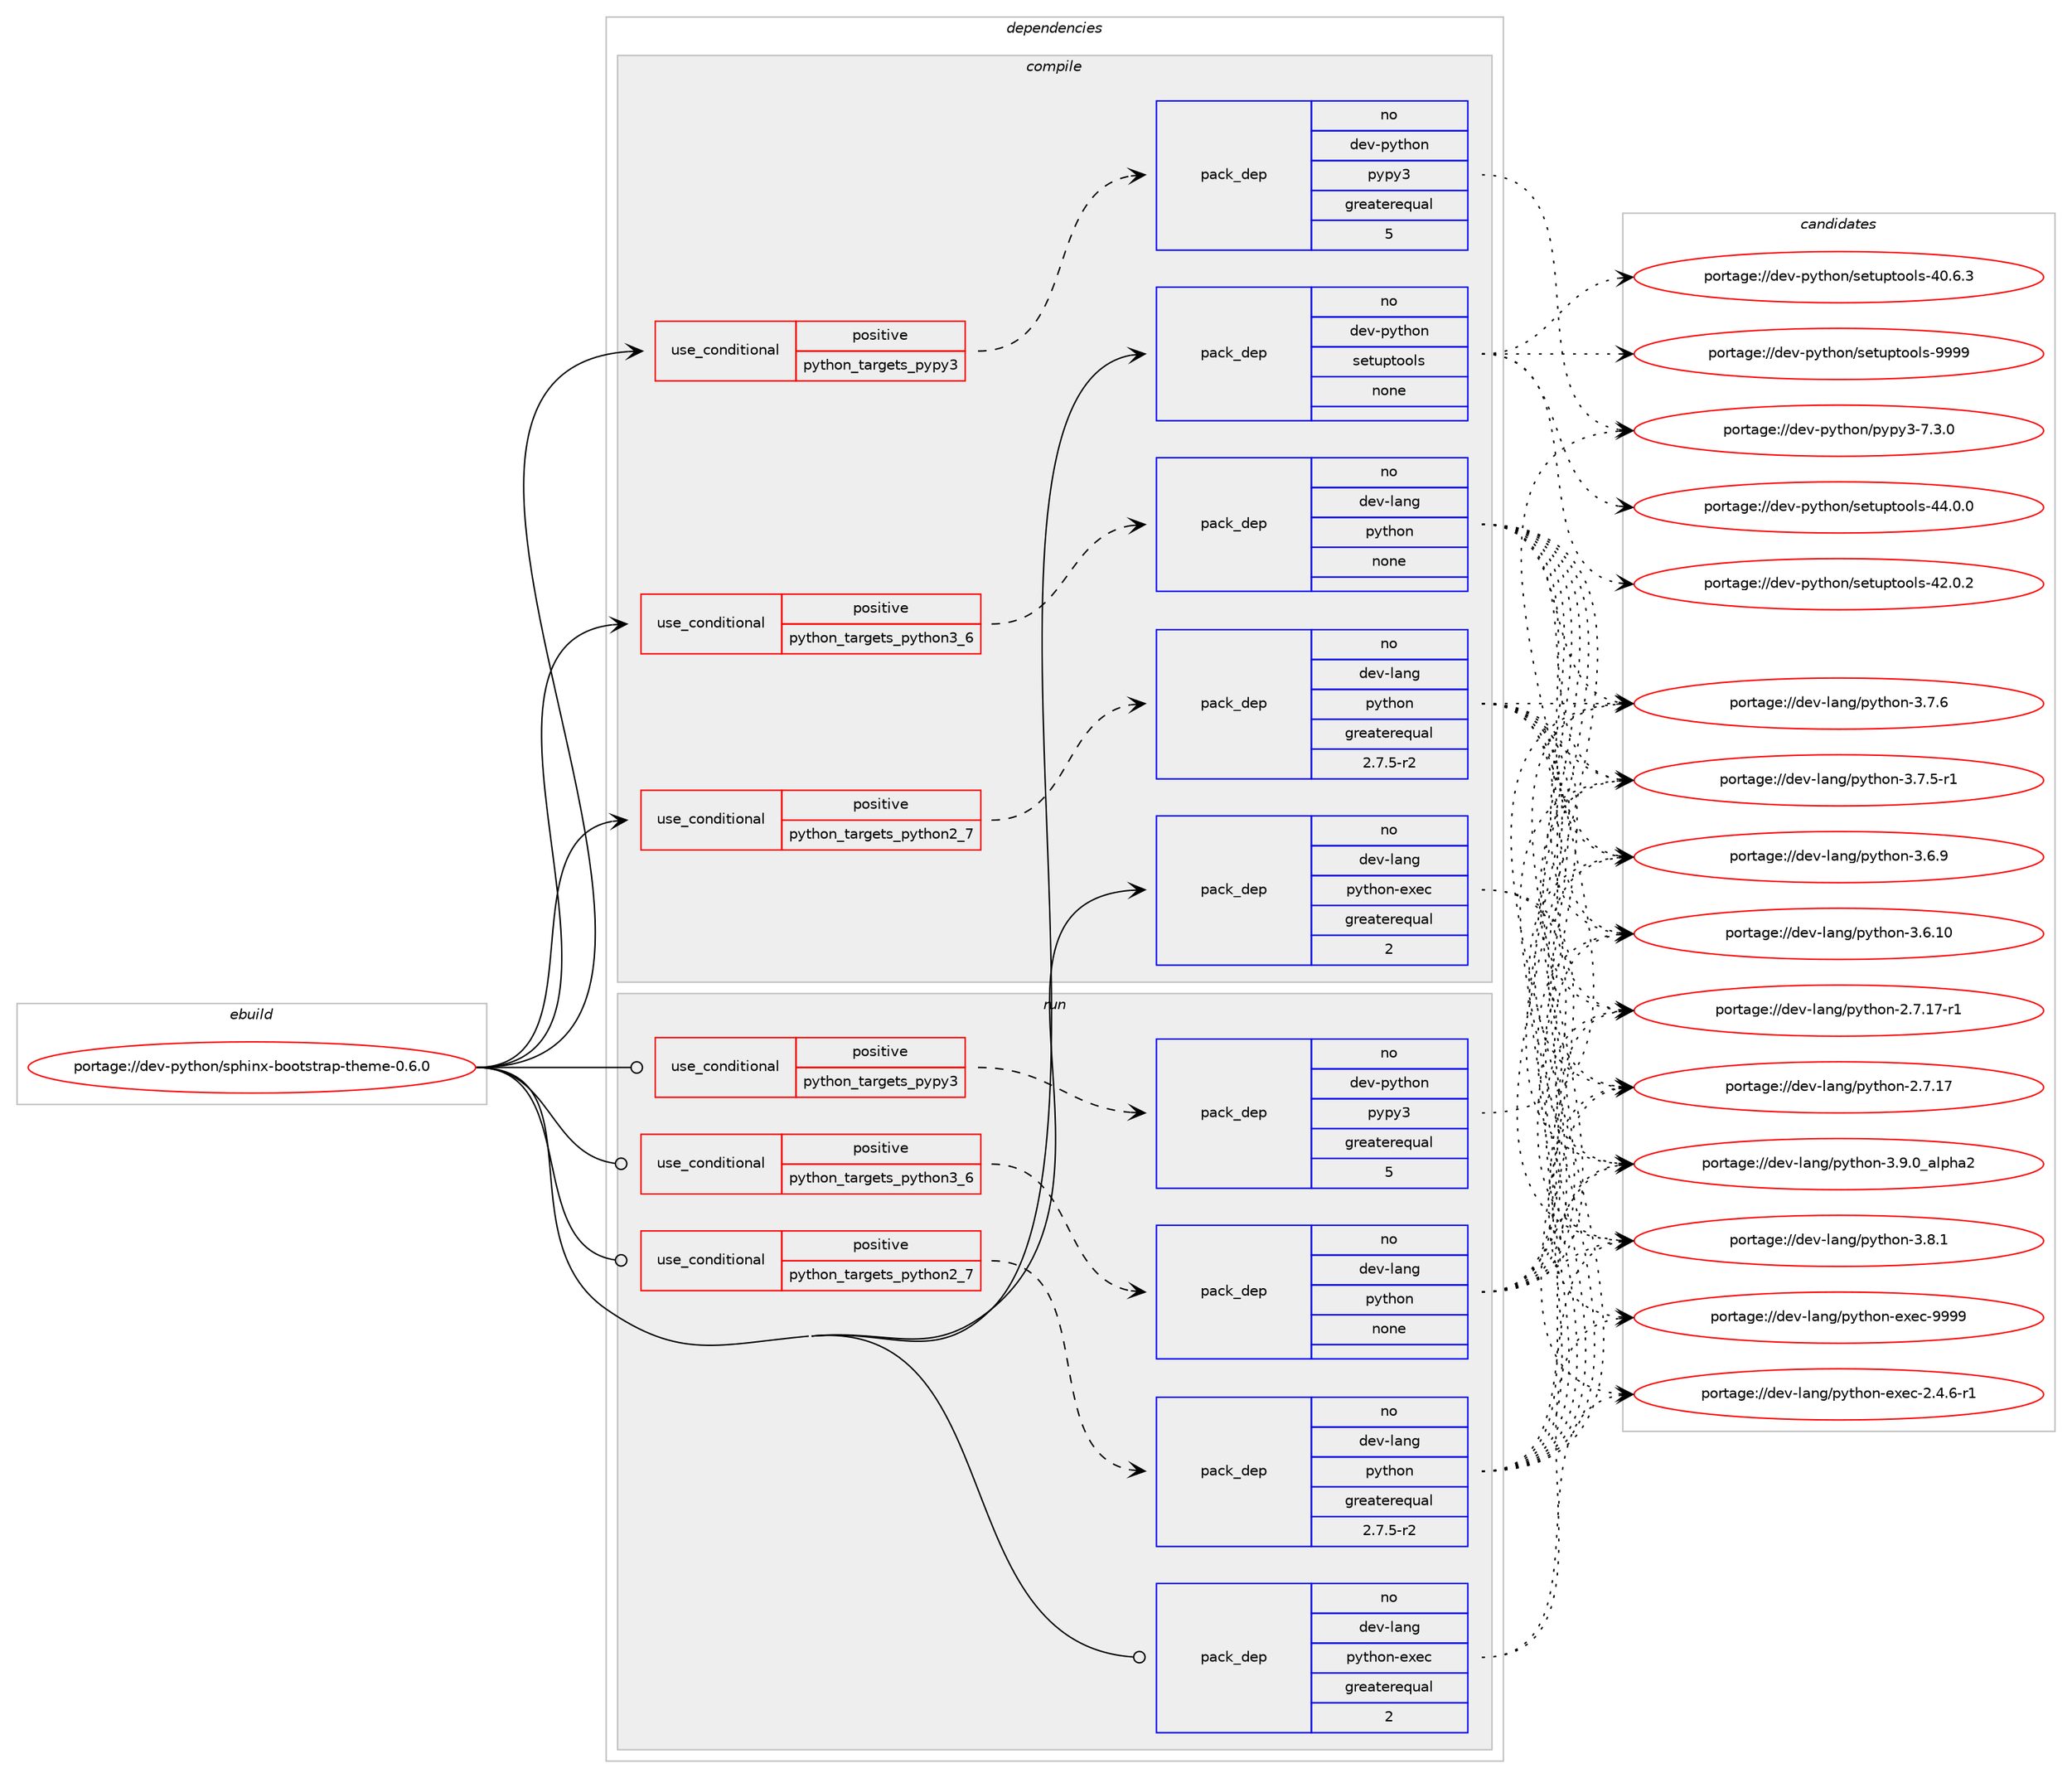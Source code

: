 digraph prolog {

# *************
# Graph options
# *************

newrank=true;
concentrate=true;
compound=true;
graph [rankdir=LR,fontname=Helvetica,fontsize=10,ranksep=1.5];#, ranksep=2.5, nodesep=0.2];
edge  [arrowhead=vee];
node  [fontname=Helvetica,fontsize=10];

# **********
# The ebuild
# **********

subgraph cluster_leftcol {
color=gray;
label=<<i>ebuild</i>>;
id [label="portage://dev-python/sphinx-bootstrap-theme-0.6.0", color=red, width=4, href="../dev-python/sphinx-bootstrap-theme-0.6.0.svg"];
}

# ****************
# The dependencies
# ****************

subgraph cluster_midcol {
color=gray;
label=<<i>dependencies</i>>;
subgraph cluster_compile {
fillcolor="#eeeeee";
style=filled;
label=<<i>compile</i>>;
subgraph cond105712 {
dependency425026 [label=<<TABLE BORDER="0" CELLBORDER="1" CELLSPACING="0" CELLPADDING="4"><TR><TD ROWSPAN="3" CELLPADDING="10">use_conditional</TD></TR><TR><TD>positive</TD></TR><TR><TD>python_targets_pypy3</TD></TR></TABLE>>, shape=none, color=red];
subgraph pack314416 {
dependency425027 [label=<<TABLE BORDER="0" CELLBORDER="1" CELLSPACING="0" CELLPADDING="4" WIDTH="220"><TR><TD ROWSPAN="6" CELLPADDING="30">pack_dep</TD></TR><TR><TD WIDTH="110">no</TD></TR><TR><TD>dev-python</TD></TR><TR><TD>pypy3</TD></TR><TR><TD>greaterequal</TD></TR><TR><TD>5</TD></TR></TABLE>>, shape=none, color=blue];
}
dependency425026:e -> dependency425027:w [weight=20,style="dashed",arrowhead="vee"];
}
id:e -> dependency425026:w [weight=20,style="solid",arrowhead="vee"];
subgraph cond105713 {
dependency425028 [label=<<TABLE BORDER="0" CELLBORDER="1" CELLSPACING="0" CELLPADDING="4"><TR><TD ROWSPAN="3" CELLPADDING="10">use_conditional</TD></TR><TR><TD>positive</TD></TR><TR><TD>python_targets_python2_7</TD></TR></TABLE>>, shape=none, color=red];
subgraph pack314417 {
dependency425029 [label=<<TABLE BORDER="0" CELLBORDER="1" CELLSPACING="0" CELLPADDING="4" WIDTH="220"><TR><TD ROWSPAN="6" CELLPADDING="30">pack_dep</TD></TR><TR><TD WIDTH="110">no</TD></TR><TR><TD>dev-lang</TD></TR><TR><TD>python</TD></TR><TR><TD>greaterequal</TD></TR><TR><TD>2.7.5-r2</TD></TR></TABLE>>, shape=none, color=blue];
}
dependency425028:e -> dependency425029:w [weight=20,style="dashed",arrowhead="vee"];
}
id:e -> dependency425028:w [weight=20,style="solid",arrowhead="vee"];
subgraph cond105714 {
dependency425030 [label=<<TABLE BORDER="0" CELLBORDER="1" CELLSPACING="0" CELLPADDING="4"><TR><TD ROWSPAN="3" CELLPADDING="10">use_conditional</TD></TR><TR><TD>positive</TD></TR><TR><TD>python_targets_python3_6</TD></TR></TABLE>>, shape=none, color=red];
subgraph pack314418 {
dependency425031 [label=<<TABLE BORDER="0" CELLBORDER="1" CELLSPACING="0" CELLPADDING="4" WIDTH="220"><TR><TD ROWSPAN="6" CELLPADDING="30">pack_dep</TD></TR><TR><TD WIDTH="110">no</TD></TR><TR><TD>dev-lang</TD></TR><TR><TD>python</TD></TR><TR><TD>none</TD></TR><TR><TD></TD></TR></TABLE>>, shape=none, color=blue];
}
dependency425030:e -> dependency425031:w [weight=20,style="dashed",arrowhead="vee"];
}
id:e -> dependency425030:w [weight=20,style="solid",arrowhead="vee"];
subgraph pack314419 {
dependency425032 [label=<<TABLE BORDER="0" CELLBORDER="1" CELLSPACING="0" CELLPADDING="4" WIDTH="220"><TR><TD ROWSPAN="6" CELLPADDING="30">pack_dep</TD></TR><TR><TD WIDTH="110">no</TD></TR><TR><TD>dev-lang</TD></TR><TR><TD>python-exec</TD></TR><TR><TD>greaterequal</TD></TR><TR><TD>2</TD></TR></TABLE>>, shape=none, color=blue];
}
id:e -> dependency425032:w [weight=20,style="solid",arrowhead="vee"];
subgraph pack314420 {
dependency425033 [label=<<TABLE BORDER="0" CELLBORDER="1" CELLSPACING="0" CELLPADDING="4" WIDTH="220"><TR><TD ROWSPAN="6" CELLPADDING="30">pack_dep</TD></TR><TR><TD WIDTH="110">no</TD></TR><TR><TD>dev-python</TD></TR><TR><TD>setuptools</TD></TR><TR><TD>none</TD></TR><TR><TD></TD></TR></TABLE>>, shape=none, color=blue];
}
id:e -> dependency425033:w [weight=20,style="solid",arrowhead="vee"];
}
subgraph cluster_compileandrun {
fillcolor="#eeeeee";
style=filled;
label=<<i>compile and run</i>>;
}
subgraph cluster_run {
fillcolor="#eeeeee";
style=filled;
label=<<i>run</i>>;
subgraph cond105715 {
dependency425034 [label=<<TABLE BORDER="0" CELLBORDER="1" CELLSPACING="0" CELLPADDING="4"><TR><TD ROWSPAN="3" CELLPADDING="10">use_conditional</TD></TR><TR><TD>positive</TD></TR><TR><TD>python_targets_pypy3</TD></TR></TABLE>>, shape=none, color=red];
subgraph pack314421 {
dependency425035 [label=<<TABLE BORDER="0" CELLBORDER="1" CELLSPACING="0" CELLPADDING="4" WIDTH="220"><TR><TD ROWSPAN="6" CELLPADDING="30">pack_dep</TD></TR><TR><TD WIDTH="110">no</TD></TR><TR><TD>dev-python</TD></TR><TR><TD>pypy3</TD></TR><TR><TD>greaterequal</TD></TR><TR><TD>5</TD></TR></TABLE>>, shape=none, color=blue];
}
dependency425034:e -> dependency425035:w [weight=20,style="dashed",arrowhead="vee"];
}
id:e -> dependency425034:w [weight=20,style="solid",arrowhead="odot"];
subgraph cond105716 {
dependency425036 [label=<<TABLE BORDER="0" CELLBORDER="1" CELLSPACING="0" CELLPADDING="4"><TR><TD ROWSPAN="3" CELLPADDING="10">use_conditional</TD></TR><TR><TD>positive</TD></TR><TR><TD>python_targets_python2_7</TD></TR></TABLE>>, shape=none, color=red];
subgraph pack314422 {
dependency425037 [label=<<TABLE BORDER="0" CELLBORDER="1" CELLSPACING="0" CELLPADDING="4" WIDTH="220"><TR><TD ROWSPAN="6" CELLPADDING="30">pack_dep</TD></TR><TR><TD WIDTH="110">no</TD></TR><TR><TD>dev-lang</TD></TR><TR><TD>python</TD></TR><TR><TD>greaterequal</TD></TR><TR><TD>2.7.5-r2</TD></TR></TABLE>>, shape=none, color=blue];
}
dependency425036:e -> dependency425037:w [weight=20,style="dashed",arrowhead="vee"];
}
id:e -> dependency425036:w [weight=20,style="solid",arrowhead="odot"];
subgraph cond105717 {
dependency425038 [label=<<TABLE BORDER="0" CELLBORDER="1" CELLSPACING="0" CELLPADDING="4"><TR><TD ROWSPAN="3" CELLPADDING="10">use_conditional</TD></TR><TR><TD>positive</TD></TR><TR><TD>python_targets_python3_6</TD></TR></TABLE>>, shape=none, color=red];
subgraph pack314423 {
dependency425039 [label=<<TABLE BORDER="0" CELLBORDER="1" CELLSPACING="0" CELLPADDING="4" WIDTH="220"><TR><TD ROWSPAN="6" CELLPADDING="30">pack_dep</TD></TR><TR><TD WIDTH="110">no</TD></TR><TR><TD>dev-lang</TD></TR><TR><TD>python</TD></TR><TR><TD>none</TD></TR><TR><TD></TD></TR></TABLE>>, shape=none, color=blue];
}
dependency425038:e -> dependency425039:w [weight=20,style="dashed",arrowhead="vee"];
}
id:e -> dependency425038:w [weight=20,style="solid",arrowhead="odot"];
subgraph pack314424 {
dependency425040 [label=<<TABLE BORDER="0" CELLBORDER="1" CELLSPACING="0" CELLPADDING="4" WIDTH="220"><TR><TD ROWSPAN="6" CELLPADDING="30">pack_dep</TD></TR><TR><TD WIDTH="110">no</TD></TR><TR><TD>dev-lang</TD></TR><TR><TD>python-exec</TD></TR><TR><TD>greaterequal</TD></TR><TR><TD>2</TD></TR></TABLE>>, shape=none, color=blue];
}
id:e -> dependency425040:w [weight=20,style="solid",arrowhead="odot"];
}
}

# **************
# The candidates
# **************

subgraph cluster_choices {
rank=same;
color=gray;
label=<<i>candidates</i>>;

subgraph choice314416 {
color=black;
nodesep=1;
choice100101118451121211161041111104711212111212151455546514648 [label="portage://dev-python/pypy3-7.3.0", color=red, width=4,href="../dev-python/pypy3-7.3.0.svg"];
dependency425027:e -> choice100101118451121211161041111104711212111212151455546514648:w [style=dotted,weight="100"];
}
subgraph choice314417 {
color=black;
nodesep=1;
choice10010111845108971101034711212111610411111045514657464895971081121049750 [label="portage://dev-lang/python-3.9.0_alpha2", color=red, width=4,href="../dev-lang/python-3.9.0_alpha2.svg"];
choice100101118451089711010347112121116104111110455146564649 [label="portage://dev-lang/python-3.8.1", color=red, width=4,href="../dev-lang/python-3.8.1.svg"];
choice100101118451089711010347112121116104111110455146554654 [label="portage://dev-lang/python-3.7.6", color=red, width=4,href="../dev-lang/python-3.7.6.svg"];
choice1001011184510897110103471121211161041111104551465546534511449 [label="portage://dev-lang/python-3.7.5-r1", color=red, width=4,href="../dev-lang/python-3.7.5-r1.svg"];
choice100101118451089711010347112121116104111110455146544657 [label="portage://dev-lang/python-3.6.9", color=red, width=4,href="../dev-lang/python-3.6.9.svg"];
choice10010111845108971101034711212111610411111045514654464948 [label="portage://dev-lang/python-3.6.10", color=red, width=4,href="../dev-lang/python-3.6.10.svg"];
choice100101118451089711010347112121116104111110455046554649554511449 [label="portage://dev-lang/python-2.7.17-r1", color=red, width=4,href="../dev-lang/python-2.7.17-r1.svg"];
choice10010111845108971101034711212111610411111045504655464955 [label="portage://dev-lang/python-2.7.17", color=red, width=4,href="../dev-lang/python-2.7.17.svg"];
dependency425029:e -> choice10010111845108971101034711212111610411111045514657464895971081121049750:w [style=dotted,weight="100"];
dependency425029:e -> choice100101118451089711010347112121116104111110455146564649:w [style=dotted,weight="100"];
dependency425029:e -> choice100101118451089711010347112121116104111110455146554654:w [style=dotted,weight="100"];
dependency425029:e -> choice1001011184510897110103471121211161041111104551465546534511449:w [style=dotted,weight="100"];
dependency425029:e -> choice100101118451089711010347112121116104111110455146544657:w [style=dotted,weight="100"];
dependency425029:e -> choice10010111845108971101034711212111610411111045514654464948:w [style=dotted,weight="100"];
dependency425029:e -> choice100101118451089711010347112121116104111110455046554649554511449:w [style=dotted,weight="100"];
dependency425029:e -> choice10010111845108971101034711212111610411111045504655464955:w [style=dotted,weight="100"];
}
subgraph choice314418 {
color=black;
nodesep=1;
choice10010111845108971101034711212111610411111045514657464895971081121049750 [label="portage://dev-lang/python-3.9.0_alpha2", color=red, width=4,href="../dev-lang/python-3.9.0_alpha2.svg"];
choice100101118451089711010347112121116104111110455146564649 [label="portage://dev-lang/python-3.8.1", color=red, width=4,href="../dev-lang/python-3.8.1.svg"];
choice100101118451089711010347112121116104111110455146554654 [label="portage://dev-lang/python-3.7.6", color=red, width=4,href="../dev-lang/python-3.7.6.svg"];
choice1001011184510897110103471121211161041111104551465546534511449 [label="portage://dev-lang/python-3.7.5-r1", color=red, width=4,href="../dev-lang/python-3.7.5-r1.svg"];
choice100101118451089711010347112121116104111110455146544657 [label="portage://dev-lang/python-3.6.9", color=red, width=4,href="../dev-lang/python-3.6.9.svg"];
choice10010111845108971101034711212111610411111045514654464948 [label="portage://dev-lang/python-3.6.10", color=red, width=4,href="../dev-lang/python-3.6.10.svg"];
choice100101118451089711010347112121116104111110455046554649554511449 [label="portage://dev-lang/python-2.7.17-r1", color=red, width=4,href="../dev-lang/python-2.7.17-r1.svg"];
choice10010111845108971101034711212111610411111045504655464955 [label="portage://dev-lang/python-2.7.17", color=red, width=4,href="../dev-lang/python-2.7.17.svg"];
dependency425031:e -> choice10010111845108971101034711212111610411111045514657464895971081121049750:w [style=dotted,weight="100"];
dependency425031:e -> choice100101118451089711010347112121116104111110455146564649:w [style=dotted,weight="100"];
dependency425031:e -> choice100101118451089711010347112121116104111110455146554654:w [style=dotted,weight="100"];
dependency425031:e -> choice1001011184510897110103471121211161041111104551465546534511449:w [style=dotted,weight="100"];
dependency425031:e -> choice100101118451089711010347112121116104111110455146544657:w [style=dotted,weight="100"];
dependency425031:e -> choice10010111845108971101034711212111610411111045514654464948:w [style=dotted,weight="100"];
dependency425031:e -> choice100101118451089711010347112121116104111110455046554649554511449:w [style=dotted,weight="100"];
dependency425031:e -> choice10010111845108971101034711212111610411111045504655464955:w [style=dotted,weight="100"];
}
subgraph choice314419 {
color=black;
nodesep=1;
choice10010111845108971101034711212111610411111045101120101994557575757 [label="portage://dev-lang/python-exec-9999", color=red, width=4,href="../dev-lang/python-exec-9999.svg"];
choice10010111845108971101034711212111610411111045101120101994550465246544511449 [label="portage://dev-lang/python-exec-2.4.6-r1", color=red, width=4,href="../dev-lang/python-exec-2.4.6-r1.svg"];
dependency425032:e -> choice10010111845108971101034711212111610411111045101120101994557575757:w [style=dotted,weight="100"];
dependency425032:e -> choice10010111845108971101034711212111610411111045101120101994550465246544511449:w [style=dotted,weight="100"];
}
subgraph choice314420 {
color=black;
nodesep=1;
choice10010111845112121116104111110471151011161171121161111111081154557575757 [label="portage://dev-python/setuptools-9999", color=red, width=4,href="../dev-python/setuptools-9999.svg"];
choice100101118451121211161041111104711510111611711211611111110811545525246484648 [label="portage://dev-python/setuptools-44.0.0", color=red, width=4,href="../dev-python/setuptools-44.0.0.svg"];
choice100101118451121211161041111104711510111611711211611111110811545525046484650 [label="portage://dev-python/setuptools-42.0.2", color=red, width=4,href="../dev-python/setuptools-42.0.2.svg"];
choice100101118451121211161041111104711510111611711211611111110811545524846544651 [label="portage://dev-python/setuptools-40.6.3", color=red, width=4,href="../dev-python/setuptools-40.6.3.svg"];
dependency425033:e -> choice10010111845112121116104111110471151011161171121161111111081154557575757:w [style=dotted,weight="100"];
dependency425033:e -> choice100101118451121211161041111104711510111611711211611111110811545525246484648:w [style=dotted,weight="100"];
dependency425033:e -> choice100101118451121211161041111104711510111611711211611111110811545525046484650:w [style=dotted,weight="100"];
dependency425033:e -> choice100101118451121211161041111104711510111611711211611111110811545524846544651:w [style=dotted,weight="100"];
}
subgraph choice314421 {
color=black;
nodesep=1;
choice100101118451121211161041111104711212111212151455546514648 [label="portage://dev-python/pypy3-7.3.0", color=red, width=4,href="../dev-python/pypy3-7.3.0.svg"];
dependency425035:e -> choice100101118451121211161041111104711212111212151455546514648:w [style=dotted,weight="100"];
}
subgraph choice314422 {
color=black;
nodesep=1;
choice10010111845108971101034711212111610411111045514657464895971081121049750 [label="portage://dev-lang/python-3.9.0_alpha2", color=red, width=4,href="../dev-lang/python-3.9.0_alpha2.svg"];
choice100101118451089711010347112121116104111110455146564649 [label="portage://dev-lang/python-3.8.1", color=red, width=4,href="../dev-lang/python-3.8.1.svg"];
choice100101118451089711010347112121116104111110455146554654 [label="portage://dev-lang/python-3.7.6", color=red, width=4,href="../dev-lang/python-3.7.6.svg"];
choice1001011184510897110103471121211161041111104551465546534511449 [label="portage://dev-lang/python-3.7.5-r1", color=red, width=4,href="../dev-lang/python-3.7.5-r1.svg"];
choice100101118451089711010347112121116104111110455146544657 [label="portage://dev-lang/python-3.6.9", color=red, width=4,href="../dev-lang/python-3.6.9.svg"];
choice10010111845108971101034711212111610411111045514654464948 [label="portage://dev-lang/python-3.6.10", color=red, width=4,href="../dev-lang/python-3.6.10.svg"];
choice100101118451089711010347112121116104111110455046554649554511449 [label="portage://dev-lang/python-2.7.17-r1", color=red, width=4,href="../dev-lang/python-2.7.17-r1.svg"];
choice10010111845108971101034711212111610411111045504655464955 [label="portage://dev-lang/python-2.7.17", color=red, width=4,href="../dev-lang/python-2.7.17.svg"];
dependency425037:e -> choice10010111845108971101034711212111610411111045514657464895971081121049750:w [style=dotted,weight="100"];
dependency425037:e -> choice100101118451089711010347112121116104111110455146564649:w [style=dotted,weight="100"];
dependency425037:e -> choice100101118451089711010347112121116104111110455146554654:w [style=dotted,weight="100"];
dependency425037:e -> choice1001011184510897110103471121211161041111104551465546534511449:w [style=dotted,weight="100"];
dependency425037:e -> choice100101118451089711010347112121116104111110455146544657:w [style=dotted,weight="100"];
dependency425037:e -> choice10010111845108971101034711212111610411111045514654464948:w [style=dotted,weight="100"];
dependency425037:e -> choice100101118451089711010347112121116104111110455046554649554511449:w [style=dotted,weight="100"];
dependency425037:e -> choice10010111845108971101034711212111610411111045504655464955:w [style=dotted,weight="100"];
}
subgraph choice314423 {
color=black;
nodesep=1;
choice10010111845108971101034711212111610411111045514657464895971081121049750 [label="portage://dev-lang/python-3.9.0_alpha2", color=red, width=4,href="../dev-lang/python-3.9.0_alpha2.svg"];
choice100101118451089711010347112121116104111110455146564649 [label="portage://dev-lang/python-3.8.1", color=red, width=4,href="../dev-lang/python-3.8.1.svg"];
choice100101118451089711010347112121116104111110455146554654 [label="portage://dev-lang/python-3.7.6", color=red, width=4,href="../dev-lang/python-3.7.6.svg"];
choice1001011184510897110103471121211161041111104551465546534511449 [label="portage://dev-lang/python-3.7.5-r1", color=red, width=4,href="../dev-lang/python-3.7.5-r1.svg"];
choice100101118451089711010347112121116104111110455146544657 [label="portage://dev-lang/python-3.6.9", color=red, width=4,href="../dev-lang/python-3.6.9.svg"];
choice10010111845108971101034711212111610411111045514654464948 [label="portage://dev-lang/python-3.6.10", color=red, width=4,href="../dev-lang/python-3.6.10.svg"];
choice100101118451089711010347112121116104111110455046554649554511449 [label="portage://dev-lang/python-2.7.17-r1", color=red, width=4,href="../dev-lang/python-2.7.17-r1.svg"];
choice10010111845108971101034711212111610411111045504655464955 [label="portage://dev-lang/python-2.7.17", color=red, width=4,href="../dev-lang/python-2.7.17.svg"];
dependency425039:e -> choice10010111845108971101034711212111610411111045514657464895971081121049750:w [style=dotted,weight="100"];
dependency425039:e -> choice100101118451089711010347112121116104111110455146564649:w [style=dotted,weight="100"];
dependency425039:e -> choice100101118451089711010347112121116104111110455146554654:w [style=dotted,weight="100"];
dependency425039:e -> choice1001011184510897110103471121211161041111104551465546534511449:w [style=dotted,weight="100"];
dependency425039:e -> choice100101118451089711010347112121116104111110455146544657:w [style=dotted,weight="100"];
dependency425039:e -> choice10010111845108971101034711212111610411111045514654464948:w [style=dotted,weight="100"];
dependency425039:e -> choice100101118451089711010347112121116104111110455046554649554511449:w [style=dotted,weight="100"];
dependency425039:e -> choice10010111845108971101034711212111610411111045504655464955:w [style=dotted,weight="100"];
}
subgraph choice314424 {
color=black;
nodesep=1;
choice10010111845108971101034711212111610411111045101120101994557575757 [label="portage://dev-lang/python-exec-9999", color=red, width=4,href="../dev-lang/python-exec-9999.svg"];
choice10010111845108971101034711212111610411111045101120101994550465246544511449 [label="portage://dev-lang/python-exec-2.4.6-r1", color=red, width=4,href="../dev-lang/python-exec-2.4.6-r1.svg"];
dependency425040:e -> choice10010111845108971101034711212111610411111045101120101994557575757:w [style=dotted,weight="100"];
dependency425040:e -> choice10010111845108971101034711212111610411111045101120101994550465246544511449:w [style=dotted,weight="100"];
}
}

}
